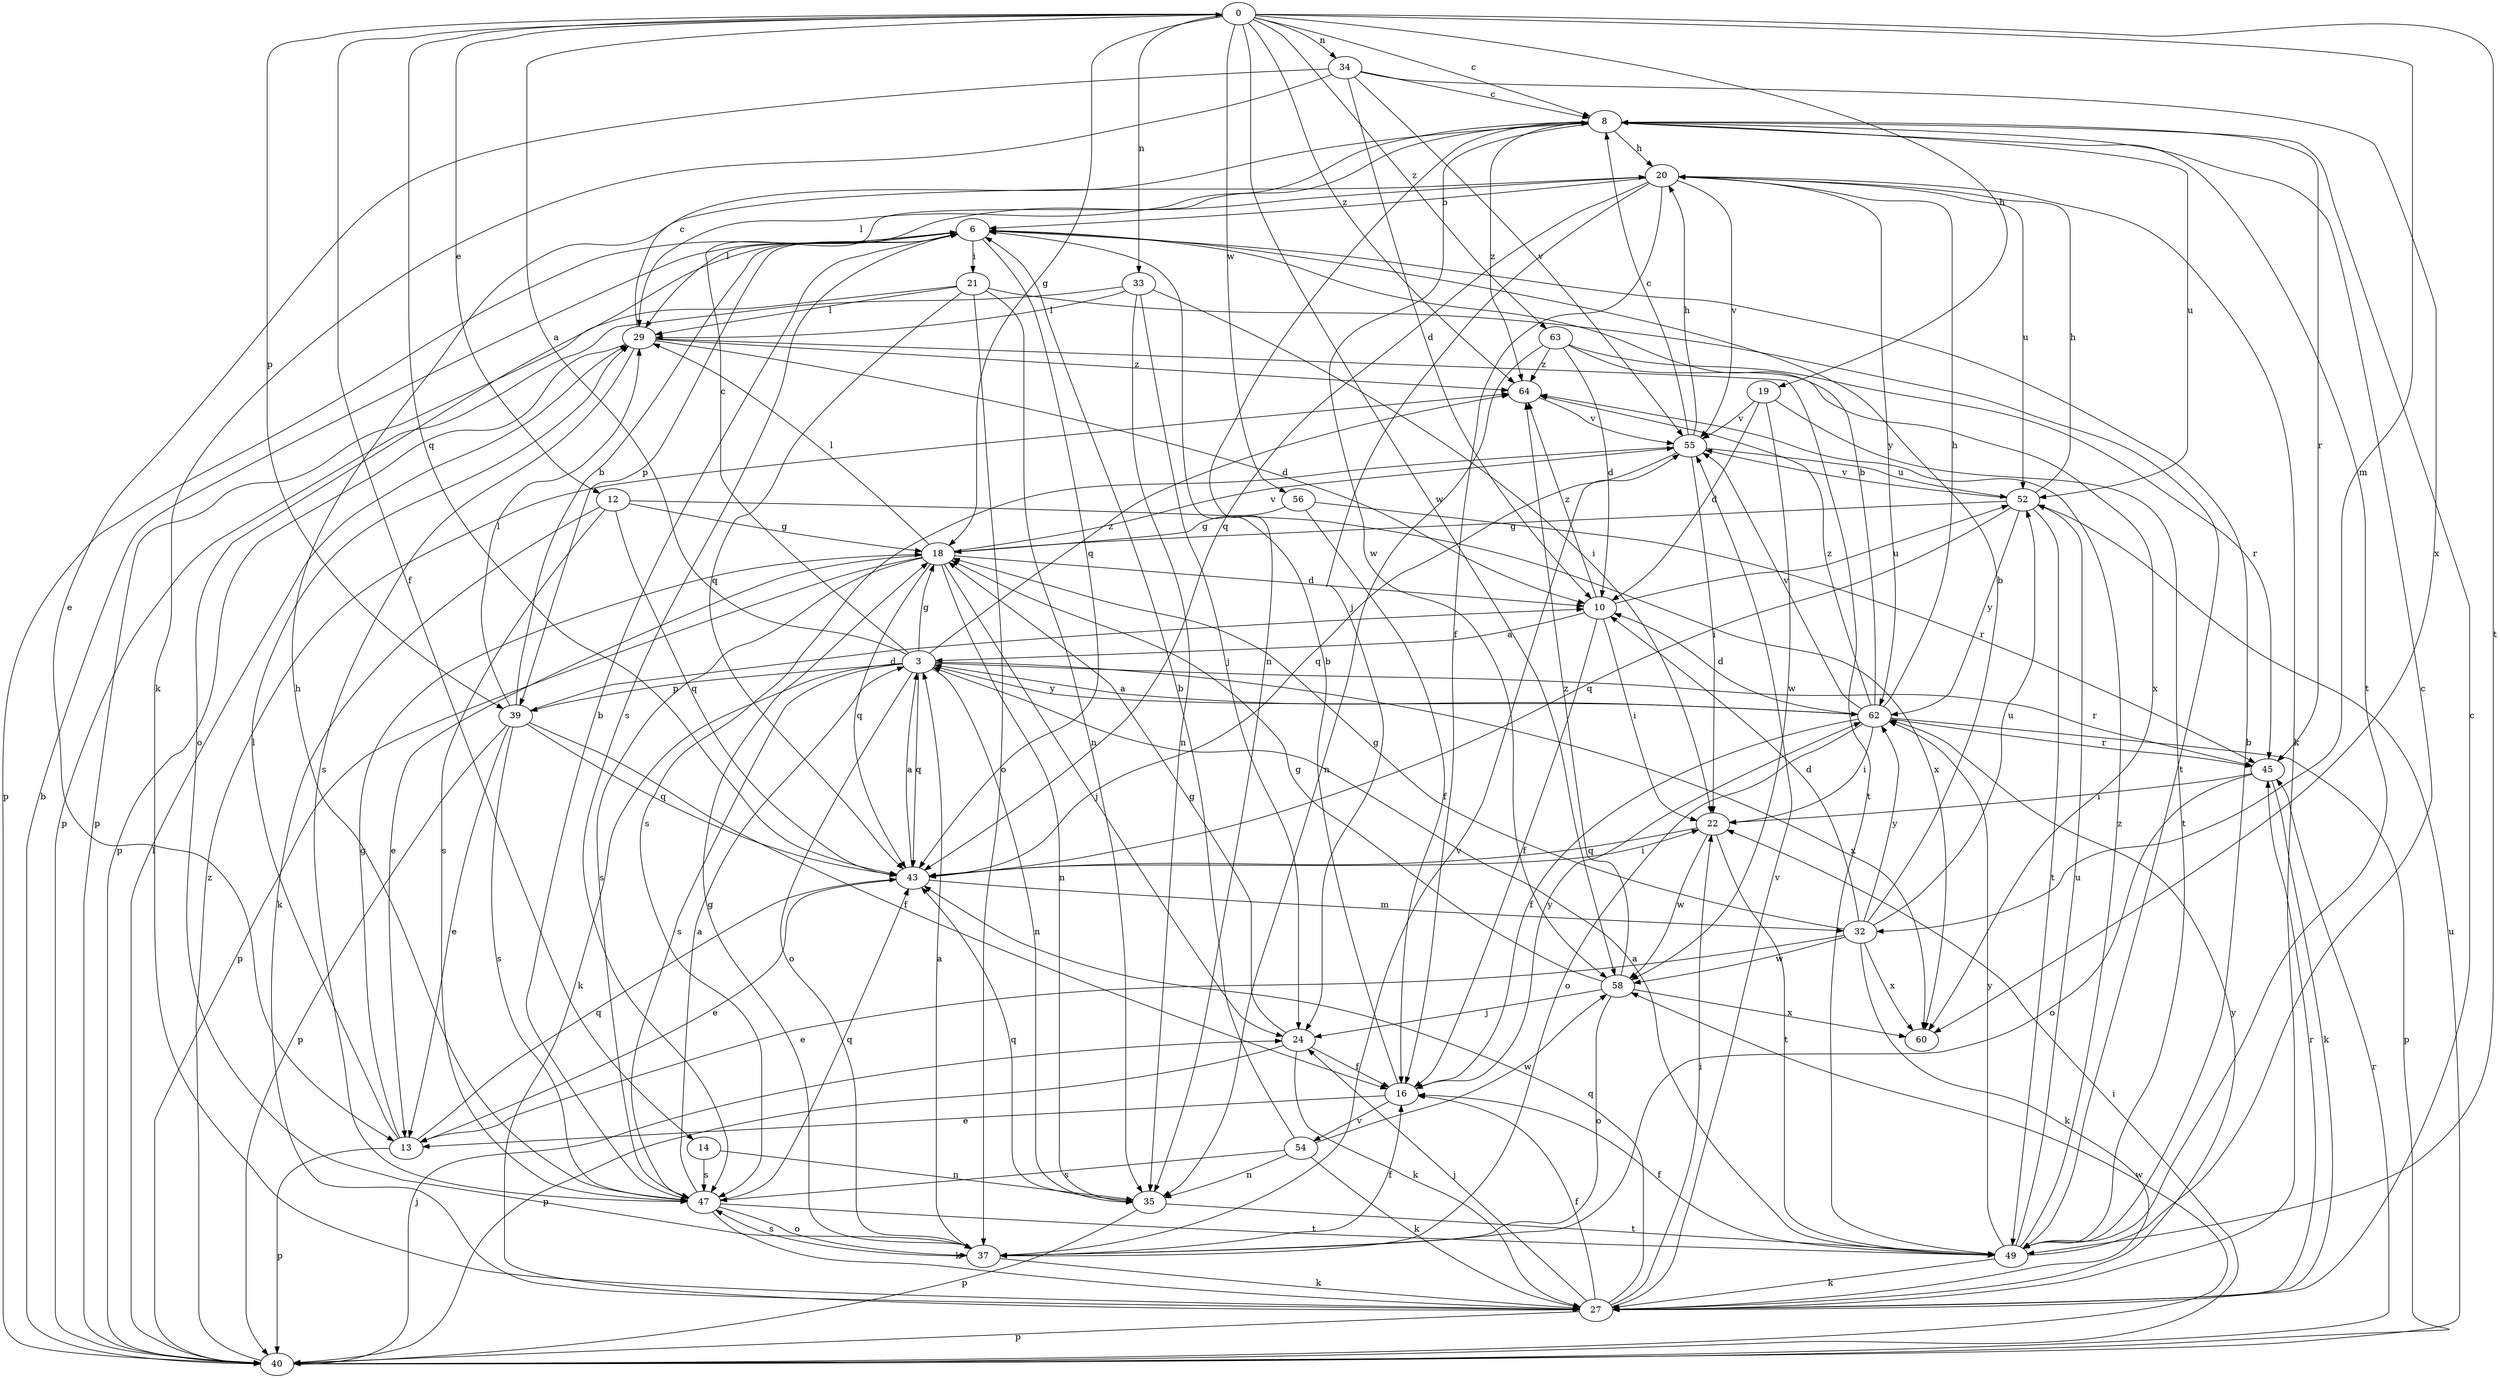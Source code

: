 strict digraph  {
0;
3;
6;
8;
10;
12;
13;
14;
16;
18;
19;
20;
21;
22;
24;
27;
29;
32;
33;
34;
35;
37;
39;
40;
43;
45;
47;
49;
52;
54;
55;
56;
58;
60;
62;
63;
64;
0 -> 8  [label=c];
0 -> 12  [label=e];
0 -> 14  [label=f];
0 -> 18  [label=g];
0 -> 19  [label=h];
0 -> 32  [label=m];
0 -> 33  [label=n];
0 -> 34  [label=n];
0 -> 39  [label=p];
0 -> 43  [label=q];
0 -> 49  [label=t];
0 -> 56  [label=w];
0 -> 58  [label=w];
0 -> 63  [label=z];
0 -> 64  [label=z];
3 -> 0  [label=a];
3 -> 8  [label=c];
3 -> 18  [label=g];
3 -> 27  [label=k];
3 -> 35  [label=n];
3 -> 37  [label=o];
3 -> 39  [label=p];
3 -> 43  [label=q];
3 -> 45  [label=r];
3 -> 47  [label=s];
3 -> 60  [label=x];
3 -> 62  [label=y];
3 -> 64  [label=z];
6 -> 21  [label=i];
6 -> 37  [label=o];
6 -> 39  [label=p];
6 -> 40  [label=p];
6 -> 43  [label=q];
6 -> 47  [label=s];
8 -> 20  [label=h];
8 -> 29  [label=l];
8 -> 35  [label=n];
8 -> 45  [label=r];
8 -> 49  [label=t];
8 -> 52  [label=u];
8 -> 58  [label=w];
8 -> 64  [label=z];
10 -> 3  [label=a];
10 -> 16  [label=f];
10 -> 22  [label=i];
10 -> 52  [label=u];
10 -> 64  [label=z];
12 -> 18  [label=g];
12 -> 27  [label=k];
12 -> 43  [label=q];
12 -> 47  [label=s];
12 -> 60  [label=x];
13 -> 18  [label=g];
13 -> 29  [label=l];
13 -> 40  [label=p];
13 -> 43  [label=q];
14 -> 35  [label=n];
14 -> 47  [label=s];
16 -> 6  [label=b];
16 -> 13  [label=e];
16 -> 54  [label=v];
16 -> 62  [label=y];
18 -> 10  [label=d];
18 -> 13  [label=e];
18 -> 24  [label=j];
18 -> 29  [label=l];
18 -> 35  [label=n];
18 -> 40  [label=p];
18 -> 43  [label=q];
18 -> 47  [label=s];
18 -> 55  [label=v];
19 -> 10  [label=d];
19 -> 49  [label=t];
19 -> 55  [label=v];
19 -> 58  [label=w];
20 -> 6  [label=b];
20 -> 16  [label=f];
20 -> 24  [label=j];
20 -> 27  [label=k];
20 -> 29  [label=l];
20 -> 43  [label=q];
20 -> 52  [label=u];
20 -> 55  [label=v];
20 -> 62  [label=y];
21 -> 29  [label=l];
21 -> 35  [label=n];
21 -> 37  [label=o];
21 -> 40  [label=p];
21 -> 43  [label=q];
21 -> 49  [label=t];
22 -> 43  [label=q];
22 -> 49  [label=t];
22 -> 58  [label=w];
24 -> 16  [label=f];
24 -> 18  [label=g];
24 -> 27  [label=k];
24 -> 40  [label=p];
27 -> 8  [label=c];
27 -> 16  [label=f];
27 -> 22  [label=i];
27 -> 24  [label=j];
27 -> 40  [label=p];
27 -> 43  [label=q];
27 -> 45  [label=r];
27 -> 55  [label=v];
27 -> 62  [label=y];
29 -> 8  [label=c];
29 -> 10  [label=d];
29 -> 40  [label=p];
29 -> 47  [label=s];
29 -> 49  [label=t];
29 -> 64  [label=z];
32 -> 6  [label=b];
32 -> 10  [label=d];
32 -> 13  [label=e];
32 -> 18  [label=g];
32 -> 27  [label=k];
32 -> 52  [label=u];
32 -> 58  [label=w];
32 -> 60  [label=x];
32 -> 62  [label=y];
33 -> 22  [label=i];
33 -> 24  [label=j];
33 -> 29  [label=l];
33 -> 35  [label=n];
33 -> 40  [label=p];
34 -> 8  [label=c];
34 -> 10  [label=d];
34 -> 13  [label=e];
34 -> 27  [label=k];
34 -> 55  [label=v];
34 -> 60  [label=x];
35 -> 40  [label=p];
35 -> 43  [label=q];
35 -> 49  [label=t];
37 -> 3  [label=a];
37 -> 16  [label=f];
37 -> 18  [label=g];
37 -> 27  [label=k];
37 -> 47  [label=s];
37 -> 55  [label=v];
39 -> 6  [label=b];
39 -> 10  [label=d];
39 -> 13  [label=e];
39 -> 16  [label=f];
39 -> 29  [label=l];
39 -> 40  [label=p];
39 -> 43  [label=q];
39 -> 47  [label=s];
40 -> 6  [label=b];
40 -> 22  [label=i];
40 -> 24  [label=j];
40 -> 29  [label=l];
40 -> 45  [label=r];
40 -> 52  [label=u];
40 -> 58  [label=w];
40 -> 64  [label=z];
43 -> 3  [label=a];
43 -> 13  [label=e];
43 -> 22  [label=i];
43 -> 32  [label=m];
45 -> 22  [label=i];
45 -> 27  [label=k];
45 -> 37  [label=o];
47 -> 3  [label=a];
47 -> 6  [label=b];
47 -> 20  [label=h];
47 -> 27  [label=k];
47 -> 37  [label=o];
47 -> 43  [label=q];
47 -> 49  [label=t];
49 -> 3  [label=a];
49 -> 6  [label=b];
49 -> 8  [label=c];
49 -> 16  [label=f];
49 -> 27  [label=k];
49 -> 52  [label=u];
49 -> 62  [label=y];
49 -> 64  [label=z];
52 -> 18  [label=g];
52 -> 20  [label=h];
52 -> 43  [label=q];
52 -> 49  [label=t];
52 -> 55  [label=v];
52 -> 62  [label=y];
54 -> 6  [label=b];
54 -> 27  [label=k];
54 -> 35  [label=n];
54 -> 47  [label=s];
54 -> 58  [label=w];
55 -> 8  [label=c];
55 -> 20  [label=h];
55 -> 22  [label=i];
55 -> 43  [label=q];
55 -> 47  [label=s];
55 -> 52  [label=u];
56 -> 16  [label=f];
56 -> 18  [label=g];
56 -> 45  [label=r];
58 -> 18  [label=g];
58 -> 24  [label=j];
58 -> 37  [label=o];
58 -> 60  [label=x];
58 -> 64  [label=z];
62 -> 3  [label=a];
62 -> 6  [label=b];
62 -> 10  [label=d];
62 -> 16  [label=f];
62 -> 20  [label=h];
62 -> 22  [label=i];
62 -> 37  [label=o];
62 -> 40  [label=p];
62 -> 45  [label=r];
62 -> 55  [label=v];
62 -> 64  [label=z];
63 -> 10  [label=d];
63 -> 35  [label=n];
63 -> 45  [label=r];
63 -> 60  [label=x];
63 -> 64  [label=z];
64 -> 55  [label=v];
}
